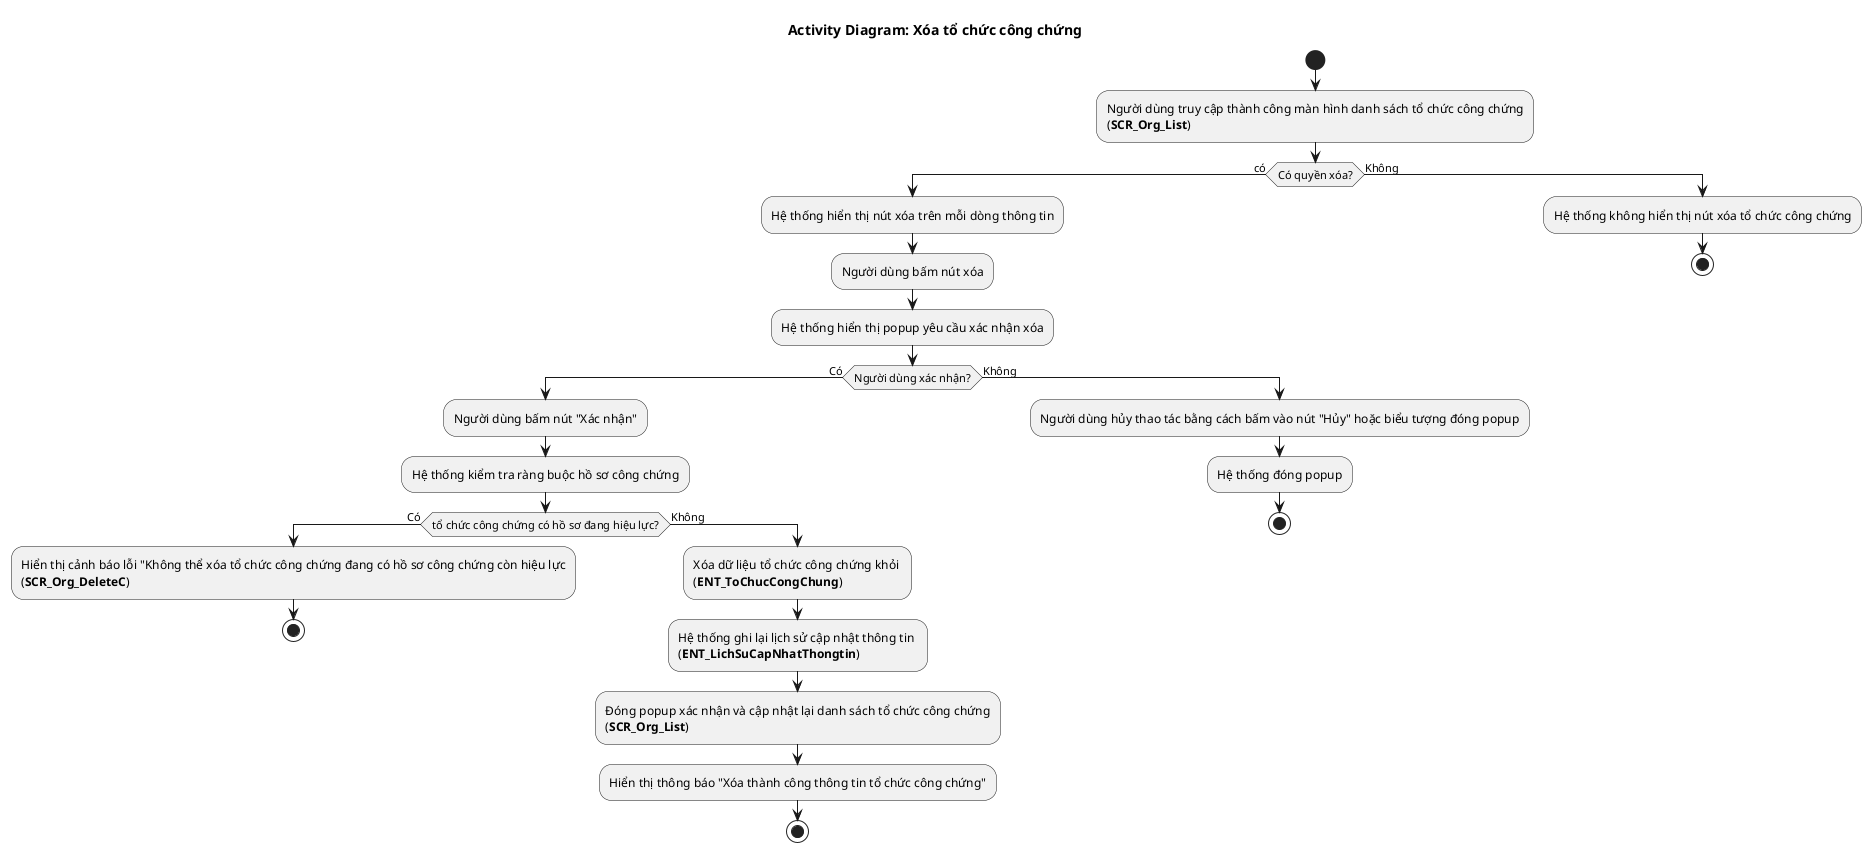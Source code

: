 @startuml AD_Org_Detail
!pragma layout smetana
title Activity Diagram: Xóa tổ chức công chứng

start
:Người dùng truy cập thành công màn hình danh sách tổ chức công chứng\n(**SCR_Org_List**);
if (Có quyền xóa?) then (có)
:Hệ thống hiển thị nút xóa trên mỗi dòng thông tin;
:Người dùng bấm nút xóa;
:Hệ thống hiển thị popup yêu cầu xác nhận xóa;
if (Người dùng xác nhận?) then (Có)
  :Người dùng bấm nút "Xác nhận";
  :Hệ thống kiểm tra ràng buộc hồ sơ công chứng;
  if (tổ chức công chứng có hồ sơ đang hiệu lực?) then (Có)
    :Hiển thị cảnh báo lỗi "Không thể xóa tổ chức công chứng đang có hồ sơ công chứng còn hiệu lực\n(**SCR_Org_DeleteC**);
    stop
  else (Không)
    :Xóa dữ liệu tổ chức công chứng khỏi \n(**ENT_ToChucCongChung**);
    :Hệ thống ghi lại lịch sử cập nhật thông tin \n(**ENT_LichSuCapNhatThongtin**);
    :Đóng popup xác nhận và cập nhật lại danh sách tổ chức công chứng\n(**SCR_Org_List**);
    :Hiển thị thông báo "Xóa thành công thông tin tổ chức công chứng";
    stop
  endif
else (Không)
  :Người dùng hủy thao tác bằng cách bấm vào nút "Hủy" hoặc biểu tượng đóng popup;
  :Hệ thống đóng popup;
  stop
endif
else (Không)
:Hệ thống không hiển thị nút xóa tổ chức công chứng;
stop
@enduml
